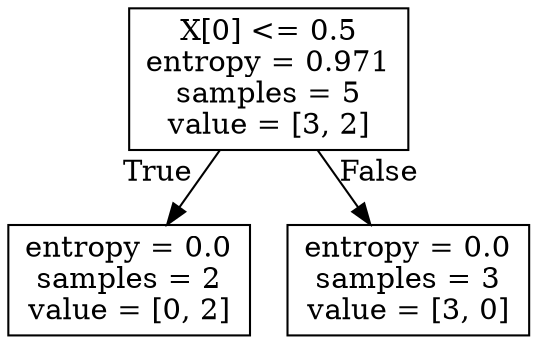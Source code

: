 digraph Tree {
node [shape=box] ;
0 [label="X[0] <= 0.5\nentropy = 0.971\nsamples = 5\nvalue = [3, 2]"] ;
1 [label="entropy = 0.0\nsamples = 2\nvalue = [0, 2]"] ;
0 -> 1 [labeldistance=2.5, labelangle=45, headlabel="True"] ;
2 [label="entropy = 0.0\nsamples = 3\nvalue = [3, 0]"] ;
0 -> 2 [labeldistance=2.5, labelangle=-45, headlabel="False"] ;
}